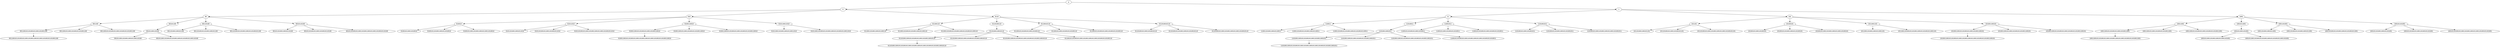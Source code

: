 digraph G {
node [fontname = "DejaVuSans"];
e -> 0;
e -> 1;
0 -> 00;
0 -> 010;
0 -> 0110;
00 -> 001100;
00 -> 00101100;
00 -> 00110100;
00 -> 0010110100;
001100 -> 001100101101001011001101001100;
001100 -> 001100101100110100101101001100;
001100 -> 00110010110100101100110100101101001100;
001100101101001011001101001100 -> 001100101101001011001101001100101100110100101101001100;
00101100 -> 00101100110100;
00101100110100 -> 001011001101001100101100110100;
00101100110100 -> 0010110011010010110100110010110100101100110100;
00110100 -> 001101001100101100;
00110100 -> 00110100101101001100101100;
00110100 -> 0011010010110100110010110100101100;
0010110100 -> 0010110100110010110100;
0010110100 -> 001011010010110011010010110100;
0010110100 -> 0010110100101100110100110010110011010010110100;
010 -> 010010;
010 -> 01011010;
010 -> 0100110010;
010 -> 010110011010;
010010 -> 010010110011010010;
010010 -> 01001011010011001011010010;
010010 -> 0100101100110100110010110011010010;
01011010 -> 01011010011001011010;
01011010 -> 0101101001011001101001011010;
01011010 -> 01011010010110011010011001011001101001011010;
0100110010 -> 0100110010110100101100110100110010;
0100110010 -> 0100110010110011010010110100110010;
0100110010 -> 010011001011010010110011010010110100110010;
0100110010110100101100110100110010 -> 0100110010110100101100110100110010110011010010110100110010;
010110011010 -> 0101100110100110010110011010;
010110011010 -> 01011001101001011010011001011010010110011010;
0110 -> 01100110;
0110 -> 0110100110;
0110 -> 0110010110;
0110 -> 011010010110;
01100110 -> 011001101001100101100110;
01100110 -> 01100110100101101001100101100110;
01100110 -> 0110011010010110100110010110100101100110;
0110100110 -> 0110100110010110;
0110100110010110 -> 0110100110010110100101100110100110010110;
0110100110010110 -> 0110100110010110011010010110100110010110;
0110100110010110 -> 011010011001011010010110011010010110100110010110;
0110100110010110100101100110100110010110 -> 0110100110010110100101100110100110010110011010010110100110010110;
0110010110 -> 0110010110100101100110100110;
0110010110 -> 0110010110011010010110100110;
0110010110 -> 011001011010010110011010010110100110;
0110010110100101100110100110 -> 0110010110100101100110100110010110011010010110100110;
011010010110 -> 011010010110011010010110;
011010010110 -> 01101001011010011001011010010110;
011010010110 -> 0110100101100110100110010110011010010110;
1 -> 11;
1 -> 101;
1 -> 1001;
11 -> 110011;
11 -> 11010011;
11 -> 11001011;
11 -> 1101001011;
110011 -> 1100110100110010110011;
110011 -> 110011010010110100110010110011;
110011 -> 11001101001011010011001011010010110011;
11010011 -> 11010011001011;
11010011001011 -> 11010011001011010010110011010011001011;
11010011001011 -> 11010011001011001101001011010011001011;
11010011001011 -> 1101001100101101001011001101001011010011001011;
11010011001011010010110011010011001011 -> 11010011001011010010110011010011001011001101001011010011001011;
11001011 -> 11001011010010110011010011;
11001011 -> 11001011001101001011010011;
11001011 -> 1100101101001011001101001011010011;
11001011010010110011010011 -> 11001011010010110011010011001011001101001011010011;
1101001011 -> 1101001011001101001011;
1101001011 -> 110100101101001100101101001011;
1101001011 -> 11010010110011010011001011001101001011;
101 -> 101101;
101 -> 10100101;
101 -> 1011001101;
101 -> 101001100101;
101101 -> 101101001100101101;
101101 -> 10110100101100110100101101;
101101 -> 101101001011001101001100101100110100101101;
10100101 -> 10100101100110100101;
10100101 -> 1010010110100110010110100101;
10100101 -> 101001011001101001100101100110100101;
1011001101 -> 10110011010011001011001101;
1011001101 -> 101100110100101101001100101101001011001101;
101001100101 -> 101001100101101001011001101001100101;
101001100101 -> 101001100101100110100101101001100101;
101001100101 -> 10100110010110100101100110100101101001100101;
101001100101101001011001101001100101 -> 101001100101101001011001101001100101100110100101101001100101;
1001 -> 10011001;
1001 -> 1001011001;
1001 -> 1001101001;
1001 -> 100101101001;
10011001 -> 10011001011010010110011010011001;
10011001 -> 10011001011001101001011010011001;
10011001 -> 1001100101101001011001101001011010011001;
10011001011010010110011010011001 -> 10011001011010010110011010011001011001101001011010011001;
1001011001 -> 1001011001101001;
1001011001101001 -> 10010110011010011001011001101001;
1001011001101001 -> 100101100110100101101001100101101001011001101001;
1001101001 -> 10011010011001011001;
1001101001 -> 1001101001011010011001011001;
1001101001 -> 100110100101101001100101101001011001;
100101101001 -> 100101101001100101101001;
100101101001 -> 10010110100101100110100101101001;
100101101001 -> 100101101001011001101001100101100110100101101001;
}
